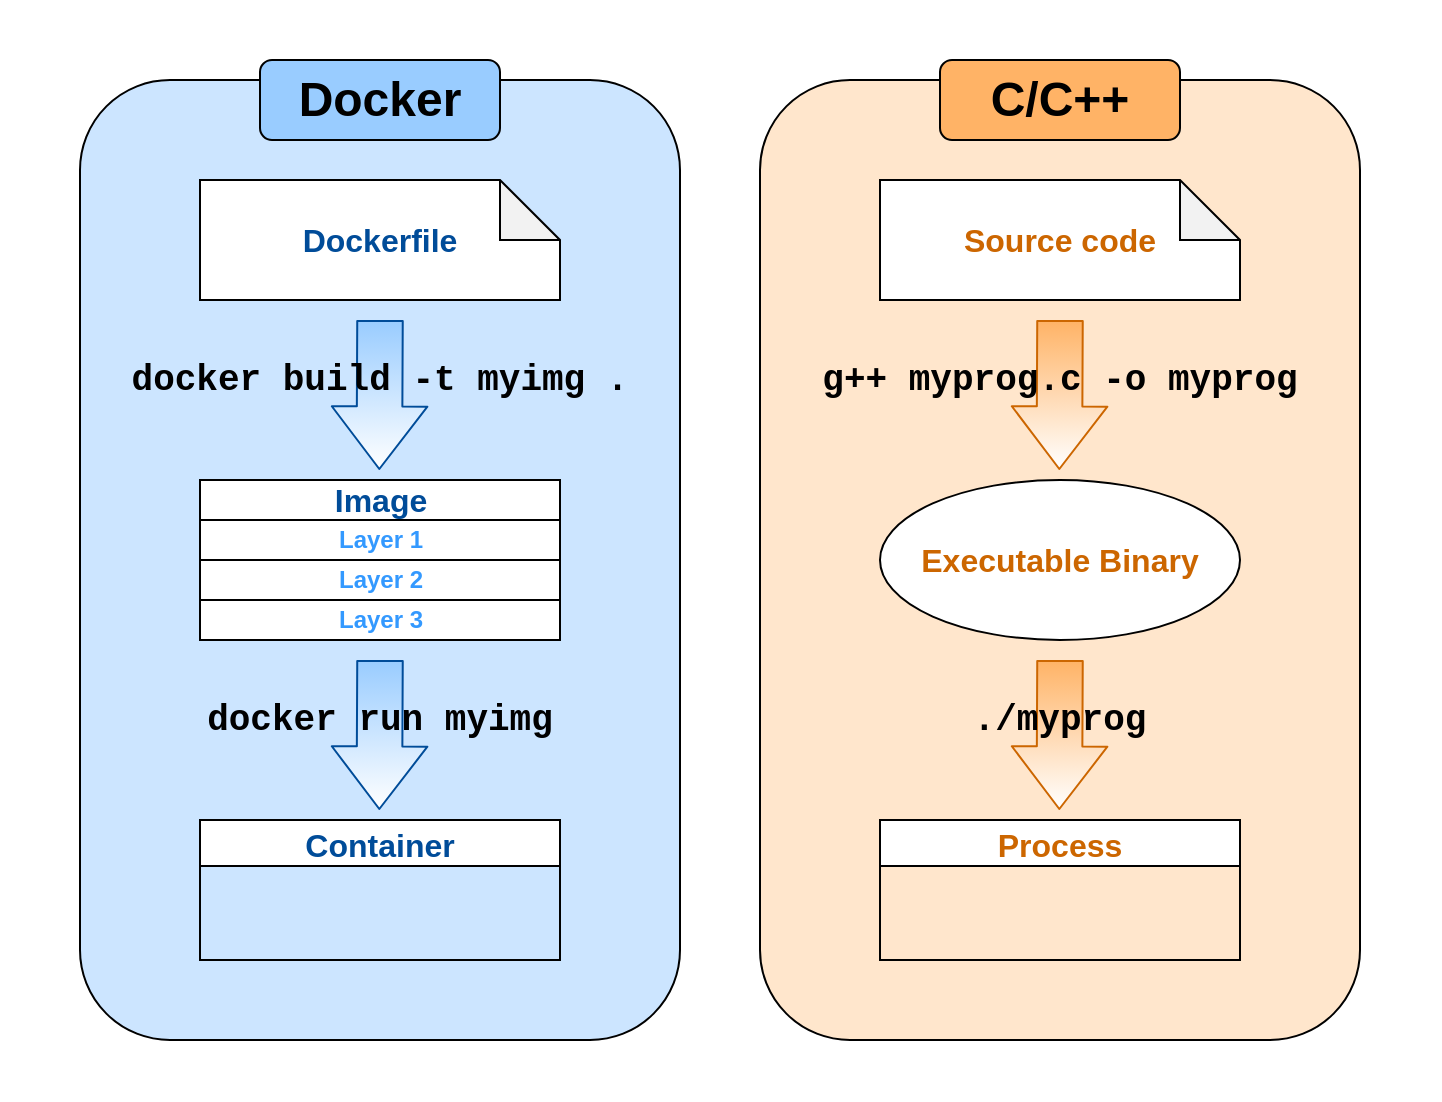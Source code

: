 <mxfile version="13.1.0" type="device"><diagram id="zJUWocupCZS3DF-IavUc" name="Page-1"><mxGraphModel dx="788" dy="432" grid="1" gridSize="10" guides="1" tooltips="1" connect="1" arrows="1" fold="1" page="1" pageScale="1" pageWidth="827" pageHeight="1169" math="0" shadow="0"><root><mxCell id="0"/><mxCell id="1" parent="0"/><mxCell id="Pxi1rHRvcDmjX8KHktwr-43" value="" style="rounded=0;whiteSpace=wrap;html=1;fillColor=none;fontSize=16;fontColor=#CC6600;strokeColor=none;" parent="1" vertex="1"><mxGeometry x="60" y="130" width="720" height="550" as="geometry"/></mxCell><mxCell id="Pxi1rHRvcDmjX8KHktwr-9" value="" style="rounded=1;whiteSpace=wrap;html=1;fillColor=#CCE5FF;glass=0;shadow=0;" parent="1" vertex="1"><mxGeometry x="100" y="170" width="300" height="480" as="geometry"/></mxCell><mxCell id="Pxi1rHRvcDmjX8KHktwr-46" style="edgeStyle=orthogonalEdgeStyle;rounded=0;orthogonalLoop=1;jettySize=auto;html=1;exitX=0.5;exitY=0;exitDx=0;exitDy=0;entryX=0.5;entryY=0;entryDx=0;entryDy=0;fillColor=#99CCFF;gradientColor=#ffffff;fontSize=16;fontColor=#CC6600;" parent="1" source="Pxi1rHRvcDmjX8KHktwr-12" target="Pxi1rHRvcDmjX8KHktwr-9" edge="1"><mxGeometry relative="1" as="geometry"/></mxCell><mxCell id="Pxi1rHRvcDmjX8KHktwr-12" value="&lt;b&gt;&lt;font style=&quot;font-size: 24px&quot;&gt;Docker&lt;/font&gt;&lt;/b&gt;" style="rounded=1;whiteSpace=wrap;html=1;fillColor=#99CCFF;" parent="1" vertex="1"><mxGeometry x="190" y="160" width="120" height="40" as="geometry"/></mxCell><mxCell id="Pxi1rHRvcDmjX8KHktwr-6" value="" style="shape=flexArrow;endArrow=classic;html=1;width=22.759;endSize=10.09;endWidth=24.043;fillColor=#99CCFF;gradientColor=#ffffff;strokeColor=#004C99;" parent="1" edge="1"><mxGeometry width="50" height="50" relative="1" as="geometry"><mxPoint x="250" y="290" as="sourcePoint"/><mxPoint x="249.66" y="365" as="targetPoint"/></mxGeometry></mxCell><mxCell id="Pxi1rHRvcDmjX8KHktwr-25" value="Container" style="swimlane;fontSize=16;fontColor=#004C99;" parent="1" vertex="1"><mxGeometry x="160" y="540" width="180" height="70" as="geometry"/></mxCell><mxCell id="Pxi1rHRvcDmjX8KHktwr-28" value="&lt;font face=&quot;Courier New&quot; size=&quot;1&quot;&gt;&lt;b style=&quot;font-size: 18px&quot;&gt;docker build -t myimg .&lt;/b&gt;&lt;/font&gt;" style="text;html=1;strokeColor=none;fillColor=none;align=center;verticalAlign=middle;whiteSpace=wrap;rounded=0;fontSize=16;" parent="1" vertex="1"><mxGeometry x="110" y="310" width="280" height="20" as="geometry"/></mxCell><mxCell id="Pxi1rHRvcDmjX8KHktwr-29" value="" style="shape=flexArrow;endArrow=classic;html=1;width=22.759;endSize=10.09;endWidth=24.043;fillColor=#99CCFF;gradientColor=#ffffff;strokeColor=#004C99;" parent="1" edge="1"><mxGeometry width="50" height="50" relative="1" as="geometry"><mxPoint x="250.0" y="460" as="sourcePoint"/><mxPoint x="249.66" y="535" as="targetPoint"/></mxGeometry></mxCell><mxCell id="Pxi1rHRvcDmjX8KHktwr-26" value="&lt;font face=&quot;Courier New&quot; size=&quot;1&quot;&gt;&lt;b style=&quot;font-size: 18px&quot;&gt;docker run myimg&lt;/b&gt;&lt;/font&gt;" style="text;html=1;strokeColor=none;fillColor=none;align=center;verticalAlign=middle;whiteSpace=wrap;rounded=0;fontSize=16;" parent="1" vertex="1"><mxGeometry x="150" y="480" width="200" height="20" as="geometry"/></mxCell><mxCell id="Pxi1rHRvcDmjX8KHktwr-30" value="" style="rounded=1;whiteSpace=wrap;html=1;fillColor=#FFE6CC;glass=0;shadow=0;comic=0;" parent="1" vertex="1"><mxGeometry x="440" y="170" width="300" height="480" as="geometry"/></mxCell><mxCell id="Pxi1rHRvcDmjX8KHktwr-31" value="&lt;b&gt;&lt;font style=&quot;font-size: 24px&quot;&gt;C/C++&lt;/font&gt;&lt;/b&gt;" style="rounded=1;whiteSpace=wrap;html=1;fillColor=#FFB366;" parent="1" vertex="1"><mxGeometry x="530" y="160" width="120" height="40" as="geometry"/></mxCell><mxCell id="Pxi1rHRvcDmjX8KHktwr-32" value="" style="shape=flexArrow;endArrow=classic;html=1;width=22.759;endSize=10.09;endWidth=24.043;fillColor=#FFB366;strokeColor=#CC6600;gradientColor=#ffffff;" parent="1" edge="1"><mxGeometry width="50" height="50" relative="1" as="geometry"><mxPoint x="590.0" y="290" as="sourcePoint"/><mxPoint x="589.66" y="365" as="targetPoint"/></mxGeometry></mxCell><mxCell id="Pxi1rHRvcDmjX8KHktwr-34" value="Process" style="swimlane;fontSize=16;fontColor=#CC6600;" parent="1" vertex="1"><mxGeometry x="500" y="540" width="180" height="70" as="geometry"/></mxCell><mxCell id="Pxi1rHRvcDmjX8KHktwr-35" value="&lt;font face=&quot;Courier New&quot; size=&quot;1&quot;&gt;&lt;b style=&quot;font-size: 18px&quot;&gt;g++ myprog.c -o myprog&lt;/b&gt;&lt;/font&gt;" style="text;html=1;strokeColor=none;fillColor=none;align=center;verticalAlign=middle;whiteSpace=wrap;rounded=0;fontSize=16;" parent="1" vertex="1"><mxGeometry x="450" y="310" width="280" height="20" as="geometry"/></mxCell><mxCell id="Pxi1rHRvcDmjX8KHktwr-40" value="" style="shape=flexArrow;endArrow=classic;html=1;width=22.759;endSize=10.09;endWidth=24.043;fillColor=#FFB366;strokeColor=#CC6600;gradientColor=#ffffff;" parent="1" edge="1"><mxGeometry width="50" height="50" relative="1" as="geometry"><mxPoint x="590.0" y="460.0" as="sourcePoint"/><mxPoint x="589.66" y="535.0" as="targetPoint"/></mxGeometry></mxCell><mxCell id="Pxi1rHRvcDmjX8KHktwr-41" value="&lt;font face=&quot;Courier New&quot; size=&quot;1&quot;&gt;&lt;b style=&quot;font-size: 18px&quot;&gt;./myprog&lt;/b&gt;&lt;/font&gt;" style="text;html=1;strokeColor=none;fillColor=none;align=center;verticalAlign=middle;whiteSpace=wrap;rounded=0;fontSize=16;" parent="1" vertex="1"><mxGeometry x="490" y="480" width="200" height="20" as="geometry"/></mxCell><mxCell id="Pxi1rHRvcDmjX8KHktwr-42" value="&lt;span style=&quot;font-weight: 700&quot;&gt;Executable Binary&lt;/span&gt;" style="ellipse;whiteSpace=wrap;html=1;fillColor=#ffffff;fontSize=16;fontColor=#CC6600;" parent="1" vertex="1"><mxGeometry x="500" y="370" width="180" height="80" as="geometry"/></mxCell><mxCell id="Pxi1rHRvcDmjX8KHktwr-14" value="&lt;font style=&quot;font-size: 16px&quot; color=&quot;#004c99&quot;&gt;Image&lt;/font&gt;" style="swimlane;html=1;childLayout=stackLayout;resizeParent=1;resizeParentMax=0;horizontal=1;startSize=20;horizontalStack=0;" parent="1" vertex="1"><mxGeometry x="160" y="370" width="180" height="80" as="geometry"><mxRectangle x="370" y="300" width="70" height="20" as="alternateBounds"/></mxGeometry></mxCell><mxCell id="Pxi1rHRvcDmjX8KHktwr-15" value="&lt;font color=&quot;#3399ff&quot;&gt;Layer 1&lt;/font&gt;" style="swimlane;html=1;startSize=20;horizontal=0;" parent="Pxi1rHRvcDmjX8KHktwr-14" vertex="1" collapsed="1"><mxGeometry y="20" width="180" height="20" as="geometry"><mxRectangle y="20" width="230" height="120" as="alternateBounds"/></mxGeometry></mxCell><mxCell id="Pxi1rHRvcDmjX8KHktwr-16" value="&lt;font color=&quot;#3399ff&quot;&gt;Layer 2&lt;/font&gt;" style="swimlane;html=1;startSize=20;horizontal=0;" parent="Pxi1rHRvcDmjX8KHktwr-14" vertex="1" collapsed="1"><mxGeometry y="40" width="180" height="20" as="geometry"><mxRectangle y="40" width="230" height="120" as="alternateBounds"/></mxGeometry></mxCell><mxCell id="Pxi1rHRvcDmjX8KHktwr-17" value="&lt;font color=&quot;#3399ff&quot;&gt;Layer 3&lt;/font&gt;" style="swimlane;html=1;startSize=20;horizontal=0;" parent="Pxi1rHRvcDmjX8KHktwr-14" vertex="1" collapsed="1"><mxGeometry y="60" width="180" height="20" as="geometry"><mxRectangle y="60" width="230" height="120" as="alternateBounds"/></mxGeometry></mxCell><mxCell id="Pxi1rHRvcDmjX8KHktwr-44" value="&lt;b style=&quot;font-size: 12px&quot;&gt;&lt;font color=&quot;#004c99&quot; style=&quot;font-size: 16px&quot;&gt;Dockerfile&lt;/font&gt;&lt;/b&gt;" style="shape=note;whiteSpace=wrap;html=1;backgroundOutline=1;darkOpacity=0.05;shadow=0;glass=0;comic=0;fillColor=#ffffff;fontSize=16;fontColor=#CC6600;" parent="1" vertex="1"><mxGeometry x="160" y="220" width="180" height="60" as="geometry"/></mxCell><mxCell id="Pxi1rHRvcDmjX8KHktwr-45" value="&lt;b style=&quot;color: rgb(0 , 0 , 0) ; font-size: 12px&quot;&gt;&lt;font color=&quot;#cc6600&quot; style=&quot;font-size: 16px&quot;&gt;Source code&lt;/font&gt;&lt;/b&gt;" style="shape=note;whiteSpace=wrap;html=1;backgroundOutline=1;darkOpacity=0.05;shadow=0;glass=0;comic=0;fillColor=#ffffff;fontSize=16;fontColor=#CC6600;" parent="1" vertex="1"><mxGeometry x="500" y="220" width="180" height="60" as="geometry"/></mxCell></root></mxGraphModel></diagram></mxfile>
